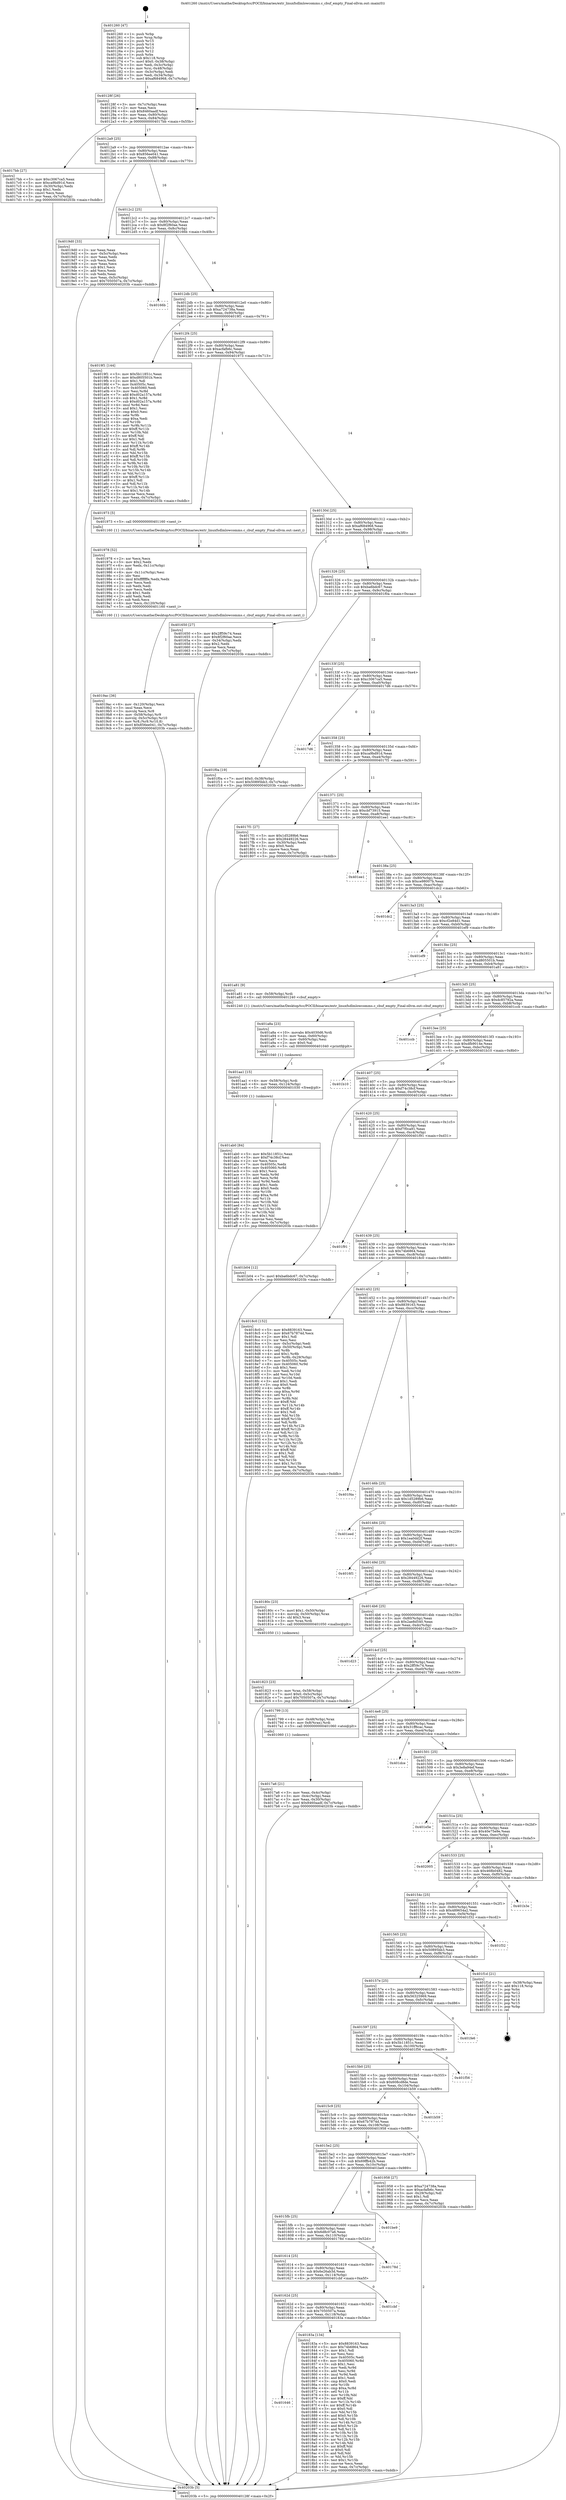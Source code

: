 digraph "0x401260" {
  label = "0x401260 (/mnt/c/Users/mathe/Desktop/tcc/POCII/binaries/extr_linuxfsdlmlowcomms.c_cbuf_empty_Final-ollvm.out::main(0))"
  labelloc = "t"
  node[shape=record]

  Entry [label="",width=0.3,height=0.3,shape=circle,fillcolor=black,style=filled]
  "0x40128f" [label="{
     0x40128f [26]\l
     | [instrs]\l
     &nbsp;&nbsp;0x40128f \<+3\>: mov -0x7c(%rbp),%eax\l
     &nbsp;&nbsp;0x401292 \<+2\>: mov %eax,%ecx\l
     &nbsp;&nbsp;0x401294 \<+6\>: sub $0x8460aadf,%ecx\l
     &nbsp;&nbsp;0x40129a \<+3\>: mov %eax,-0x80(%rbp)\l
     &nbsp;&nbsp;0x40129d \<+6\>: mov %ecx,-0x84(%rbp)\l
     &nbsp;&nbsp;0x4012a3 \<+6\>: je 00000000004017bb \<main+0x55b\>\l
  }"]
  "0x4017bb" [label="{
     0x4017bb [27]\l
     | [instrs]\l
     &nbsp;&nbsp;0x4017bb \<+5\>: mov $0xc3067ca5,%eax\l
     &nbsp;&nbsp;0x4017c0 \<+5\>: mov $0xca9bd91d,%ecx\l
     &nbsp;&nbsp;0x4017c5 \<+3\>: mov -0x30(%rbp),%edx\l
     &nbsp;&nbsp;0x4017c8 \<+3\>: cmp $0x1,%edx\l
     &nbsp;&nbsp;0x4017cb \<+3\>: cmovl %ecx,%eax\l
     &nbsp;&nbsp;0x4017ce \<+3\>: mov %eax,-0x7c(%rbp)\l
     &nbsp;&nbsp;0x4017d1 \<+5\>: jmp 000000000040203b \<main+0xddb\>\l
  }"]
  "0x4012a9" [label="{
     0x4012a9 [25]\l
     | [instrs]\l
     &nbsp;&nbsp;0x4012a9 \<+5\>: jmp 00000000004012ae \<main+0x4e\>\l
     &nbsp;&nbsp;0x4012ae \<+3\>: mov -0x80(%rbp),%eax\l
     &nbsp;&nbsp;0x4012b1 \<+5\>: sub $0x856ee041,%eax\l
     &nbsp;&nbsp;0x4012b6 \<+6\>: mov %eax,-0x88(%rbp)\l
     &nbsp;&nbsp;0x4012bc \<+6\>: je 00000000004019d0 \<main+0x770\>\l
  }"]
  Exit [label="",width=0.3,height=0.3,shape=circle,fillcolor=black,style=filled,peripheries=2]
  "0x4019d0" [label="{
     0x4019d0 [33]\l
     | [instrs]\l
     &nbsp;&nbsp;0x4019d0 \<+2\>: xor %eax,%eax\l
     &nbsp;&nbsp;0x4019d2 \<+3\>: mov -0x5c(%rbp),%ecx\l
     &nbsp;&nbsp;0x4019d5 \<+2\>: mov %eax,%edx\l
     &nbsp;&nbsp;0x4019d7 \<+2\>: sub %ecx,%edx\l
     &nbsp;&nbsp;0x4019d9 \<+2\>: mov %eax,%ecx\l
     &nbsp;&nbsp;0x4019db \<+3\>: sub $0x1,%ecx\l
     &nbsp;&nbsp;0x4019de \<+2\>: add %ecx,%edx\l
     &nbsp;&nbsp;0x4019e0 \<+2\>: sub %edx,%eax\l
     &nbsp;&nbsp;0x4019e2 \<+3\>: mov %eax,-0x5c(%rbp)\l
     &nbsp;&nbsp;0x4019e5 \<+7\>: movl $0x7050507a,-0x7c(%rbp)\l
     &nbsp;&nbsp;0x4019ec \<+5\>: jmp 000000000040203b \<main+0xddb\>\l
  }"]
  "0x4012c2" [label="{
     0x4012c2 [25]\l
     | [instrs]\l
     &nbsp;&nbsp;0x4012c2 \<+5\>: jmp 00000000004012c7 \<main+0x67\>\l
     &nbsp;&nbsp;0x4012c7 \<+3\>: mov -0x80(%rbp),%eax\l
     &nbsp;&nbsp;0x4012ca \<+5\>: sub $0x8f2f60ae,%eax\l
     &nbsp;&nbsp;0x4012cf \<+6\>: mov %eax,-0x8c(%rbp)\l
     &nbsp;&nbsp;0x4012d5 \<+6\>: je 000000000040166b \<main+0x40b\>\l
  }"]
  "0x401ab0" [label="{
     0x401ab0 [84]\l
     | [instrs]\l
     &nbsp;&nbsp;0x401ab0 \<+5\>: mov $0x5b11851c,%eax\l
     &nbsp;&nbsp;0x401ab5 \<+5\>: mov $0xf74c38cf,%esi\l
     &nbsp;&nbsp;0x401aba \<+2\>: xor %ecx,%ecx\l
     &nbsp;&nbsp;0x401abc \<+7\>: mov 0x40505c,%edx\l
     &nbsp;&nbsp;0x401ac3 \<+8\>: mov 0x405060,%r8d\l
     &nbsp;&nbsp;0x401acb \<+3\>: sub $0x1,%ecx\l
     &nbsp;&nbsp;0x401ace \<+3\>: mov %edx,%r9d\l
     &nbsp;&nbsp;0x401ad1 \<+3\>: add %ecx,%r9d\l
     &nbsp;&nbsp;0x401ad4 \<+4\>: imul %r9d,%edx\l
     &nbsp;&nbsp;0x401ad8 \<+3\>: and $0x1,%edx\l
     &nbsp;&nbsp;0x401adb \<+3\>: cmp $0x0,%edx\l
     &nbsp;&nbsp;0x401ade \<+4\>: sete %r10b\l
     &nbsp;&nbsp;0x401ae2 \<+4\>: cmp $0xa,%r8d\l
     &nbsp;&nbsp;0x401ae6 \<+4\>: setl %r11b\l
     &nbsp;&nbsp;0x401aea \<+3\>: mov %r10b,%bl\l
     &nbsp;&nbsp;0x401aed \<+3\>: and %r11b,%bl\l
     &nbsp;&nbsp;0x401af0 \<+3\>: xor %r11b,%r10b\l
     &nbsp;&nbsp;0x401af3 \<+3\>: or %r10b,%bl\l
     &nbsp;&nbsp;0x401af6 \<+3\>: test $0x1,%bl\l
     &nbsp;&nbsp;0x401af9 \<+3\>: cmovne %esi,%eax\l
     &nbsp;&nbsp;0x401afc \<+3\>: mov %eax,-0x7c(%rbp)\l
     &nbsp;&nbsp;0x401aff \<+5\>: jmp 000000000040203b \<main+0xddb\>\l
  }"]
  "0x40166b" [label="{
     0x40166b\l
  }", style=dashed]
  "0x4012db" [label="{
     0x4012db [25]\l
     | [instrs]\l
     &nbsp;&nbsp;0x4012db \<+5\>: jmp 00000000004012e0 \<main+0x80\>\l
     &nbsp;&nbsp;0x4012e0 \<+3\>: mov -0x80(%rbp),%eax\l
     &nbsp;&nbsp;0x4012e3 \<+5\>: sub $0xa724738a,%eax\l
     &nbsp;&nbsp;0x4012e8 \<+6\>: mov %eax,-0x90(%rbp)\l
     &nbsp;&nbsp;0x4012ee \<+6\>: je 00000000004019f1 \<main+0x791\>\l
  }"]
  "0x401aa1" [label="{
     0x401aa1 [15]\l
     | [instrs]\l
     &nbsp;&nbsp;0x401aa1 \<+4\>: mov -0x58(%rbp),%rdi\l
     &nbsp;&nbsp;0x401aa5 \<+6\>: mov %eax,-0x124(%rbp)\l
     &nbsp;&nbsp;0x401aab \<+5\>: call 0000000000401030 \<free@plt\>\l
     | [calls]\l
     &nbsp;&nbsp;0x401030 \{1\} (unknown)\l
  }"]
  "0x4019f1" [label="{
     0x4019f1 [144]\l
     | [instrs]\l
     &nbsp;&nbsp;0x4019f1 \<+5\>: mov $0x5b11851c,%eax\l
     &nbsp;&nbsp;0x4019f6 \<+5\>: mov $0xd805501b,%ecx\l
     &nbsp;&nbsp;0x4019fb \<+2\>: mov $0x1,%dl\l
     &nbsp;&nbsp;0x4019fd \<+7\>: mov 0x40505c,%esi\l
     &nbsp;&nbsp;0x401a04 \<+7\>: mov 0x405060,%edi\l
     &nbsp;&nbsp;0x401a0b \<+3\>: mov %esi,%r8d\l
     &nbsp;&nbsp;0x401a0e \<+7\>: add $0xd02a157a,%r8d\l
     &nbsp;&nbsp;0x401a15 \<+4\>: sub $0x1,%r8d\l
     &nbsp;&nbsp;0x401a19 \<+7\>: sub $0xd02a157a,%r8d\l
     &nbsp;&nbsp;0x401a20 \<+4\>: imul %r8d,%esi\l
     &nbsp;&nbsp;0x401a24 \<+3\>: and $0x1,%esi\l
     &nbsp;&nbsp;0x401a27 \<+3\>: cmp $0x0,%esi\l
     &nbsp;&nbsp;0x401a2a \<+4\>: sete %r9b\l
     &nbsp;&nbsp;0x401a2e \<+3\>: cmp $0xa,%edi\l
     &nbsp;&nbsp;0x401a31 \<+4\>: setl %r10b\l
     &nbsp;&nbsp;0x401a35 \<+3\>: mov %r9b,%r11b\l
     &nbsp;&nbsp;0x401a38 \<+4\>: xor $0xff,%r11b\l
     &nbsp;&nbsp;0x401a3c \<+3\>: mov %r10b,%bl\l
     &nbsp;&nbsp;0x401a3f \<+3\>: xor $0xff,%bl\l
     &nbsp;&nbsp;0x401a42 \<+3\>: xor $0x1,%dl\l
     &nbsp;&nbsp;0x401a45 \<+3\>: mov %r11b,%r14b\l
     &nbsp;&nbsp;0x401a48 \<+4\>: and $0xff,%r14b\l
     &nbsp;&nbsp;0x401a4c \<+3\>: and %dl,%r9b\l
     &nbsp;&nbsp;0x401a4f \<+3\>: mov %bl,%r15b\l
     &nbsp;&nbsp;0x401a52 \<+4\>: and $0xff,%r15b\l
     &nbsp;&nbsp;0x401a56 \<+3\>: and %dl,%r10b\l
     &nbsp;&nbsp;0x401a59 \<+3\>: or %r9b,%r14b\l
     &nbsp;&nbsp;0x401a5c \<+3\>: or %r10b,%r15b\l
     &nbsp;&nbsp;0x401a5f \<+3\>: xor %r15b,%r14b\l
     &nbsp;&nbsp;0x401a62 \<+3\>: or %bl,%r11b\l
     &nbsp;&nbsp;0x401a65 \<+4\>: xor $0xff,%r11b\l
     &nbsp;&nbsp;0x401a69 \<+3\>: or $0x1,%dl\l
     &nbsp;&nbsp;0x401a6c \<+3\>: and %dl,%r11b\l
     &nbsp;&nbsp;0x401a6f \<+3\>: or %r11b,%r14b\l
     &nbsp;&nbsp;0x401a72 \<+4\>: test $0x1,%r14b\l
     &nbsp;&nbsp;0x401a76 \<+3\>: cmovne %ecx,%eax\l
     &nbsp;&nbsp;0x401a79 \<+3\>: mov %eax,-0x7c(%rbp)\l
     &nbsp;&nbsp;0x401a7c \<+5\>: jmp 000000000040203b \<main+0xddb\>\l
  }"]
  "0x4012f4" [label="{
     0x4012f4 [25]\l
     | [instrs]\l
     &nbsp;&nbsp;0x4012f4 \<+5\>: jmp 00000000004012f9 \<main+0x99\>\l
     &nbsp;&nbsp;0x4012f9 \<+3\>: mov -0x80(%rbp),%eax\l
     &nbsp;&nbsp;0x4012fc \<+5\>: sub $0xacfafb6c,%eax\l
     &nbsp;&nbsp;0x401301 \<+6\>: mov %eax,-0x94(%rbp)\l
     &nbsp;&nbsp;0x401307 \<+6\>: je 0000000000401973 \<main+0x713\>\l
  }"]
  "0x401a8a" [label="{
     0x401a8a [23]\l
     | [instrs]\l
     &nbsp;&nbsp;0x401a8a \<+10\>: movabs $0x4030d6,%rdi\l
     &nbsp;&nbsp;0x401a94 \<+3\>: mov %eax,-0x60(%rbp)\l
     &nbsp;&nbsp;0x401a97 \<+3\>: mov -0x60(%rbp),%esi\l
     &nbsp;&nbsp;0x401a9a \<+2\>: mov $0x0,%al\l
     &nbsp;&nbsp;0x401a9c \<+5\>: call 0000000000401040 \<printf@plt\>\l
     | [calls]\l
     &nbsp;&nbsp;0x401040 \{1\} (unknown)\l
  }"]
  "0x401973" [label="{
     0x401973 [5]\l
     | [instrs]\l
     &nbsp;&nbsp;0x401973 \<+5\>: call 0000000000401160 \<next_i\>\l
     | [calls]\l
     &nbsp;&nbsp;0x401160 \{1\} (/mnt/c/Users/mathe/Desktop/tcc/POCII/binaries/extr_linuxfsdlmlowcomms.c_cbuf_empty_Final-ollvm.out::next_i)\l
  }"]
  "0x40130d" [label="{
     0x40130d [25]\l
     | [instrs]\l
     &nbsp;&nbsp;0x40130d \<+5\>: jmp 0000000000401312 \<main+0xb2\>\l
     &nbsp;&nbsp;0x401312 \<+3\>: mov -0x80(%rbp),%eax\l
     &nbsp;&nbsp;0x401315 \<+5\>: sub $0xaf684968,%eax\l
     &nbsp;&nbsp;0x40131a \<+6\>: mov %eax,-0x98(%rbp)\l
     &nbsp;&nbsp;0x401320 \<+6\>: je 0000000000401650 \<main+0x3f0\>\l
  }"]
  "0x4019ac" [label="{
     0x4019ac [36]\l
     | [instrs]\l
     &nbsp;&nbsp;0x4019ac \<+6\>: mov -0x120(%rbp),%ecx\l
     &nbsp;&nbsp;0x4019b2 \<+3\>: imul %eax,%ecx\l
     &nbsp;&nbsp;0x4019b5 \<+3\>: movslq %ecx,%r8\l
     &nbsp;&nbsp;0x4019b8 \<+4\>: mov -0x58(%rbp),%r9\l
     &nbsp;&nbsp;0x4019bc \<+4\>: movslq -0x5c(%rbp),%r10\l
     &nbsp;&nbsp;0x4019c0 \<+4\>: mov %r8,(%r9,%r10,8)\l
     &nbsp;&nbsp;0x4019c4 \<+7\>: movl $0x856ee041,-0x7c(%rbp)\l
     &nbsp;&nbsp;0x4019cb \<+5\>: jmp 000000000040203b \<main+0xddb\>\l
  }"]
  "0x401650" [label="{
     0x401650 [27]\l
     | [instrs]\l
     &nbsp;&nbsp;0x401650 \<+5\>: mov $0x2ff59c74,%eax\l
     &nbsp;&nbsp;0x401655 \<+5\>: mov $0x8f2f60ae,%ecx\l
     &nbsp;&nbsp;0x40165a \<+3\>: mov -0x34(%rbp),%edx\l
     &nbsp;&nbsp;0x40165d \<+3\>: cmp $0x2,%edx\l
     &nbsp;&nbsp;0x401660 \<+3\>: cmovne %ecx,%eax\l
     &nbsp;&nbsp;0x401663 \<+3\>: mov %eax,-0x7c(%rbp)\l
     &nbsp;&nbsp;0x401666 \<+5\>: jmp 000000000040203b \<main+0xddb\>\l
  }"]
  "0x401326" [label="{
     0x401326 [25]\l
     | [instrs]\l
     &nbsp;&nbsp;0x401326 \<+5\>: jmp 000000000040132b \<main+0xcb\>\l
     &nbsp;&nbsp;0x40132b \<+3\>: mov -0x80(%rbp),%eax\l
     &nbsp;&nbsp;0x40132e \<+5\>: sub $0xba6bdc67,%eax\l
     &nbsp;&nbsp;0x401333 \<+6\>: mov %eax,-0x9c(%rbp)\l
     &nbsp;&nbsp;0x401339 \<+6\>: je 0000000000401f0a \<main+0xcaa\>\l
  }"]
  "0x40203b" [label="{
     0x40203b [5]\l
     | [instrs]\l
     &nbsp;&nbsp;0x40203b \<+5\>: jmp 000000000040128f \<main+0x2f\>\l
  }"]
  "0x401260" [label="{
     0x401260 [47]\l
     | [instrs]\l
     &nbsp;&nbsp;0x401260 \<+1\>: push %rbp\l
     &nbsp;&nbsp;0x401261 \<+3\>: mov %rsp,%rbp\l
     &nbsp;&nbsp;0x401264 \<+2\>: push %r15\l
     &nbsp;&nbsp;0x401266 \<+2\>: push %r14\l
     &nbsp;&nbsp;0x401268 \<+2\>: push %r13\l
     &nbsp;&nbsp;0x40126a \<+2\>: push %r12\l
     &nbsp;&nbsp;0x40126c \<+1\>: push %rbx\l
     &nbsp;&nbsp;0x40126d \<+7\>: sub $0x118,%rsp\l
     &nbsp;&nbsp;0x401274 \<+7\>: movl $0x0,-0x38(%rbp)\l
     &nbsp;&nbsp;0x40127b \<+3\>: mov %edi,-0x3c(%rbp)\l
     &nbsp;&nbsp;0x40127e \<+4\>: mov %rsi,-0x48(%rbp)\l
     &nbsp;&nbsp;0x401282 \<+3\>: mov -0x3c(%rbp),%edi\l
     &nbsp;&nbsp;0x401285 \<+3\>: mov %edi,-0x34(%rbp)\l
     &nbsp;&nbsp;0x401288 \<+7\>: movl $0xaf684968,-0x7c(%rbp)\l
  }"]
  "0x401978" [label="{
     0x401978 [52]\l
     | [instrs]\l
     &nbsp;&nbsp;0x401978 \<+2\>: xor %ecx,%ecx\l
     &nbsp;&nbsp;0x40197a \<+5\>: mov $0x2,%edx\l
     &nbsp;&nbsp;0x40197f \<+6\>: mov %edx,-0x11c(%rbp)\l
     &nbsp;&nbsp;0x401985 \<+1\>: cltd\l
     &nbsp;&nbsp;0x401986 \<+6\>: mov -0x11c(%rbp),%esi\l
     &nbsp;&nbsp;0x40198c \<+2\>: idiv %esi\l
     &nbsp;&nbsp;0x40198e \<+6\>: imul $0xfffffffe,%edx,%edx\l
     &nbsp;&nbsp;0x401994 \<+2\>: mov %ecx,%edi\l
     &nbsp;&nbsp;0x401996 \<+2\>: sub %edx,%edi\l
     &nbsp;&nbsp;0x401998 \<+2\>: mov %ecx,%edx\l
     &nbsp;&nbsp;0x40199a \<+3\>: sub $0x1,%edx\l
     &nbsp;&nbsp;0x40199d \<+2\>: add %edx,%edi\l
     &nbsp;&nbsp;0x40199f \<+2\>: sub %edi,%ecx\l
     &nbsp;&nbsp;0x4019a1 \<+6\>: mov %ecx,-0x120(%rbp)\l
     &nbsp;&nbsp;0x4019a7 \<+5\>: call 0000000000401160 \<next_i\>\l
     | [calls]\l
     &nbsp;&nbsp;0x401160 \{1\} (/mnt/c/Users/mathe/Desktop/tcc/POCII/binaries/extr_linuxfsdlmlowcomms.c_cbuf_empty_Final-ollvm.out::next_i)\l
  }"]
  "0x401f0a" [label="{
     0x401f0a [19]\l
     | [instrs]\l
     &nbsp;&nbsp;0x401f0a \<+7\>: movl $0x0,-0x38(%rbp)\l
     &nbsp;&nbsp;0x401f11 \<+7\>: movl $0x50895bb3,-0x7c(%rbp)\l
     &nbsp;&nbsp;0x401f18 \<+5\>: jmp 000000000040203b \<main+0xddb\>\l
  }"]
  "0x40133f" [label="{
     0x40133f [25]\l
     | [instrs]\l
     &nbsp;&nbsp;0x40133f \<+5\>: jmp 0000000000401344 \<main+0xe4\>\l
     &nbsp;&nbsp;0x401344 \<+3\>: mov -0x80(%rbp),%eax\l
     &nbsp;&nbsp;0x401347 \<+5\>: sub $0xc3067ca5,%eax\l
     &nbsp;&nbsp;0x40134c \<+6\>: mov %eax,-0xa0(%rbp)\l
     &nbsp;&nbsp;0x401352 \<+6\>: je 00000000004017d6 \<main+0x576\>\l
  }"]
  "0x401646" [label="{
     0x401646\l
  }", style=dashed]
  "0x4017d6" [label="{
     0x4017d6\l
  }", style=dashed]
  "0x401358" [label="{
     0x401358 [25]\l
     | [instrs]\l
     &nbsp;&nbsp;0x401358 \<+5\>: jmp 000000000040135d \<main+0xfd\>\l
     &nbsp;&nbsp;0x40135d \<+3\>: mov -0x80(%rbp),%eax\l
     &nbsp;&nbsp;0x401360 \<+5\>: sub $0xca9bd91d,%eax\l
     &nbsp;&nbsp;0x401365 \<+6\>: mov %eax,-0xa4(%rbp)\l
     &nbsp;&nbsp;0x40136b \<+6\>: je 00000000004017f1 \<main+0x591\>\l
  }"]
  "0x40183a" [label="{
     0x40183a [134]\l
     | [instrs]\l
     &nbsp;&nbsp;0x40183a \<+5\>: mov $0x8839163,%eax\l
     &nbsp;&nbsp;0x40183f \<+5\>: mov $0x74b6864,%ecx\l
     &nbsp;&nbsp;0x401844 \<+2\>: mov $0x1,%dl\l
     &nbsp;&nbsp;0x401846 \<+2\>: xor %esi,%esi\l
     &nbsp;&nbsp;0x401848 \<+7\>: mov 0x40505c,%edi\l
     &nbsp;&nbsp;0x40184f \<+8\>: mov 0x405060,%r8d\l
     &nbsp;&nbsp;0x401857 \<+3\>: sub $0x1,%esi\l
     &nbsp;&nbsp;0x40185a \<+3\>: mov %edi,%r9d\l
     &nbsp;&nbsp;0x40185d \<+3\>: add %esi,%r9d\l
     &nbsp;&nbsp;0x401860 \<+4\>: imul %r9d,%edi\l
     &nbsp;&nbsp;0x401864 \<+3\>: and $0x1,%edi\l
     &nbsp;&nbsp;0x401867 \<+3\>: cmp $0x0,%edi\l
     &nbsp;&nbsp;0x40186a \<+4\>: sete %r10b\l
     &nbsp;&nbsp;0x40186e \<+4\>: cmp $0xa,%r8d\l
     &nbsp;&nbsp;0x401872 \<+4\>: setl %r11b\l
     &nbsp;&nbsp;0x401876 \<+3\>: mov %r10b,%bl\l
     &nbsp;&nbsp;0x401879 \<+3\>: xor $0xff,%bl\l
     &nbsp;&nbsp;0x40187c \<+3\>: mov %r11b,%r14b\l
     &nbsp;&nbsp;0x40187f \<+4\>: xor $0xff,%r14b\l
     &nbsp;&nbsp;0x401883 \<+3\>: xor $0x0,%dl\l
     &nbsp;&nbsp;0x401886 \<+3\>: mov %bl,%r15b\l
     &nbsp;&nbsp;0x401889 \<+4\>: and $0x0,%r15b\l
     &nbsp;&nbsp;0x40188d \<+3\>: and %dl,%r10b\l
     &nbsp;&nbsp;0x401890 \<+3\>: mov %r14b,%r12b\l
     &nbsp;&nbsp;0x401893 \<+4\>: and $0x0,%r12b\l
     &nbsp;&nbsp;0x401897 \<+3\>: and %dl,%r11b\l
     &nbsp;&nbsp;0x40189a \<+3\>: or %r10b,%r15b\l
     &nbsp;&nbsp;0x40189d \<+3\>: or %r11b,%r12b\l
     &nbsp;&nbsp;0x4018a0 \<+3\>: xor %r12b,%r15b\l
     &nbsp;&nbsp;0x4018a3 \<+3\>: or %r14b,%bl\l
     &nbsp;&nbsp;0x4018a6 \<+3\>: xor $0xff,%bl\l
     &nbsp;&nbsp;0x4018a9 \<+3\>: or $0x0,%dl\l
     &nbsp;&nbsp;0x4018ac \<+2\>: and %dl,%bl\l
     &nbsp;&nbsp;0x4018ae \<+3\>: or %bl,%r15b\l
     &nbsp;&nbsp;0x4018b1 \<+4\>: test $0x1,%r15b\l
     &nbsp;&nbsp;0x4018b5 \<+3\>: cmovne %ecx,%eax\l
     &nbsp;&nbsp;0x4018b8 \<+3\>: mov %eax,-0x7c(%rbp)\l
     &nbsp;&nbsp;0x4018bb \<+5\>: jmp 000000000040203b \<main+0xddb\>\l
  }"]
  "0x4017f1" [label="{
     0x4017f1 [27]\l
     | [instrs]\l
     &nbsp;&nbsp;0x4017f1 \<+5\>: mov $0x1d5289b6,%eax\l
     &nbsp;&nbsp;0x4017f6 \<+5\>: mov $0x28449226,%ecx\l
     &nbsp;&nbsp;0x4017fb \<+3\>: mov -0x30(%rbp),%edx\l
     &nbsp;&nbsp;0x4017fe \<+3\>: cmp $0x0,%edx\l
     &nbsp;&nbsp;0x401801 \<+3\>: cmove %ecx,%eax\l
     &nbsp;&nbsp;0x401804 \<+3\>: mov %eax,-0x7c(%rbp)\l
     &nbsp;&nbsp;0x401807 \<+5\>: jmp 000000000040203b \<main+0xddb\>\l
  }"]
  "0x401371" [label="{
     0x401371 [25]\l
     | [instrs]\l
     &nbsp;&nbsp;0x401371 \<+5\>: jmp 0000000000401376 \<main+0x116\>\l
     &nbsp;&nbsp;0x401376 \<+3\>: mov -0x80(%rbp),%eax\l
     &nbsp;&nbsp;0x401379 \<+5\>: sub $0xcbf73915,%eax\l
     &nbsp;&nbsp;0x40137e \<+6\>: mov %eax,-0xa8(%rbp)\l
     &nbsp;&nbsp;0x401384 \<+6\>: je 0000000000401ee1 \<main+0xc81\>\l
  }"]
  "0x40162d" [label="{
     0x40162d [25]\l
     | [instrs]\l
     &nbsp;&nbsp;0x40162d \<+5\>: jmp 0000000000401632 \<main+0x3d2\>\l
     &nbsp;&nbsp;0x401632 \<+3\>: mov -0x80(%rbp),%eax\l
     &nbsp;&nbsp;0x401635 \<+5\>: sub $0x7050507a,%eax\l
     &nbsp;&nbsp;0x40163a \<+6\>: mov %eax,-0x118(%rbp)\l
     &nbsp;&nbsp;0x401640 \<+6\>: je 000000000040183a \<main+0x5da\>\l
  }"]
  "0x401ee1" [label="{
     0x401ee1\l
  }", style=dashed]
  "0x40138a" [label="{
     0x40138a [25]\l
     | [instrs]\l
     &nbsp;&nbsp;0x40138a \<+5\>: jmp 000000000040138f \<main+0x12f\>\l
     &nbsp;&nbsp;0x40138f \<+3\>: mov -0x80(%rbp),%eax\l
     &nbsp;&nbsp;0x401392 \<+5\>: sub $0xce98007b,%eax\l
     &nbsp;&nbsp;0x401397 \<+6\>: mov %eax,-0xac(%rbp)\l
     &nbsp;&nbsp;0x40139d \<+6\>: je 0000000000401dc2 \<main+0xb62\>\l
  }"]
  "0x401cbf" [label="{
     0x401cbf\l
  }", style=dashed]
  "0x401dc2" [label="{
     0x401dc2\l
  }", style=dashed]
  "0x4013a3" [label="{
     0x4013a3 [25]\l
     | [instrs]\l
     &nbsp;&nbsp;0x4013a3 \<+5\>: jmp 00000000004013a8 \<main+0x148\>\l
     &nbsp;&nbsp;0x4013a8 \<+3\>: mov -0x80(%rbp),%eax\l
     &nbsp;&nbsp;0x4013ab \<+5\>: sub $0xcf2e84d1,%eax\l
     &nbsp;&nbsp;0x4013b0 \<+6\>: mov %eax,-0xb0(%rbp)\l
     &nbsp;&nbsp;0x4013b6 \<+6\>: je 0000000000401ef9 \<main+0xc99\>\l
  }"]
  "0x401614" [label="{
     0x401614 [25]\l
     | [instrs]\l
     &nbsp;&nbsp;0x401614 \<+5\>: jmp 0000000000401619 \<main+0x3b9\>\l
     &nbsp;&nbsp;0x401619 \<+3\>: mov -0x80(%rbp),%eax\l
     &nbsp;&nbsp;0x40161c \<+5\>: sub $0x6e26ab3d,%eax\l
     &nbsp;&nbsp;0x401621 \<+6\>: mov %eax,-0x114(%rbp)\l
     &nbsp;&nbsp;0x401627 \<+6\>: je 0000000000401cbf \<main+0xa5f\>\l
  }"]
  "0x401ef9" [label="{
     0x401ef9\l
  }", style=dashed]
  "0x4013bc" [label="{
     0x4013bc [25]\l
     | [instrs]\l
     &nbsp;&nbsp;0x4013bc \<+5\>: jmp 00000000004013c1 \<main+0x161\>\l
     &nbsp;&nbsp;0x4013c1 \<+3\>: mov -0x80(%rbp),%eax\l
     &nbsp;&nbsp;0x4013c4 \<+5\>: sub $0xd805501b,%eax\l
     &nbsp;&nbsp;0x4013c9 \<+6\>: mov %eax,-0xb4(%rbp)\l
     &nbsp;&nbsp;0x4013cf \<+6\>: je 0000000000401a81 \<main+0x821\>\l
  }"]
  "0x40178d" [label="{
     0x40178d\l
  }", style=dashed]
  "0x401a81" [label="{
     0x401a81 [9]\l
     | [instrs]\l
     &nbsp;&nbsp;0x401a81 \<+4\>: mov -0x58(%rbp),%rdi\l
     &nbsp;&nbsp;0x401a85 \<+5\>: call 0000000000401240 \<cbuf_empty\>\l
     | [calls]\l
     &nbsp;&nbsp;0x401240 \{1\} (/mnt/c/Users/mathe/Desktop/tcc/POCII/binaries/extr_linuxfsdlmlowcomms.c_cbuf_empty_Final-ollvm.out::cbuf_empty)\l
  }"]
  "0x4013d5" [label="{
     0x4013d5 [25]\l
     | [instrs]\l
     &nbsp;&nbsp;0x4013d5 \<+5\>: jmp 00000000004013da \<main+0x17a\>\l
     &nbsp;&nbsp;0x4013da \<+3\>: mov -0x80(%rbp),%eax\l
     &nbsp;&nbsp;0x4013dd \<+5\>: sub $0xdc85792a,%eax\l
     &nbsp;&nbsp;0x4013e2 \<+6\>: mov %eax,-0xb8(%rbp)\l
     &nbsp;&nbsp;0x4013e8 \<+6\>: je 0000000000401ccb \<main+0xa6b\>\l
  }"]
  "0x4015fb" [label="{
     0x4015fb [25]\l
     | [instrs]\l
     &nbsp;&nbsp;0x4015fb \<+5\>: jmp 0000000000401600 \<main+0x3a0\>\l
     &nbsp;&nbsp;0x401600 \<+3\>: mov -0x80(%rbp),%eax\l
     &nbsp;&nbsp;0x401603 \<+5\>: sub $0x6d8c07a6,%eax\l
     &nbsp;&nbsp;0x401608 \<+6\>: mov %eax,-0x110(%rbp)\l
     &nbsp;&nbsp;0x40160e \<+6\>: je 000000000040178d \<main+0x52d\>\l
  }"]
  "0x401ccb" [label="{
     0x401ccb\l
  }", style=dashed]
  "0x4013ee" [label="{
     0x4013ee [25]\l
     | [instrs]\l
     &nbsp;&nbsp;0x4013ee \<+5\>: jmp 00000000004013f3 \<main+0x193\>\l
     &nbsp;&nbsp;0x4013f3 \<+3\>: mov -0x80(%rbp),%eax\l
     &nbsp;&nbsp;0x4013f6 \<+5\>: sub $0xdfb9014e,%eax\l
     &nbsp;&nbsp;0x4013fb \<+6\>: mov %eax,-0xbc(%rbp)\l
     &nbsp;&nbsp;0x401401 \<+6\>: je 0000000000401b10 \<main+0x8b0\>\l
  }"]
  "0x401be9" [label="{
     0x401be9\l
  }", style=dashed]
  "0x401b10" [label="{
     0x401b10\l
  }", style=dashed]
  "0x401407" [label="{
     0x401407 [25]\l
     | [instrs]\l
     &nbsp;&nbsp;0x401407 \<+5\>: jmp 000000000040140c \<main+0x1ac\>\l
     &nbsp;&nbsp;0x40140c \<+3\>: mov -0x80(%rbp),%eax\l
     &nbsp;&nbsp;0x40140f \<+5\>: sub $0xf74c38cf,%eax\l
     &nbsp;&nbsp;0x401414 \<+6\>: mov %eax,-0xc0(%rbp)\l
     &nbsp;&nbsp;0x40141a \<+6\>: je 0000000000401b04 \<main+0x8a4\>\l
  }"]
  "0x4015e2" [label="{
     0x4015e2 [25]\l
     | [instrs]\l
     &nbsp;&nbsp;0x4015e2 \<+5\>: jmp 00000000004015e7 \<main+0x387\>\l
     &nbsp;&nbsp;0x4015e7 \<+3\>: mov -0x80(%rbp),%eax\l
     &nbsp;&nbsp;0x4015ea \<+5\>: sub $0x69ffb42b,%eax\l
     &nbsp;&nbsp;0x4015ef \<+6\>: mov %eax,-0x10c(%rbp)\l
     &nbsp;&nbsp;0x4015f5 \<+6\>: je 0000000000401be9 \<main+0x989\>\l
  }"]
  "0x401b04" [label="{
     0x401b04 [12]\l
     | [instrs]\l
     &nbsp;&nbsp;0x401b04 \<+7\>: movl $0xba6bdc67,-0x7c(%rbp)\l
     &nbsp;&nbsp;0x401b0b \<+5\>: jmp 000000000040203b \<main+0xddb\>\l
  }"]
  "0x401420" [label="{
     0x401420 [25]\l
     | [instrs]\l
     &nbsp;&nbsp;0x401420 \<+5\>: jmp 0000000000401425 \<main+0x1c5\>\l
     &nbsp;&nbsp;0x401425 \<+3\>: mov -0x80(%rbp),%eax\l
     &nbsp;&nbsp;0x401428 \<+5\>: sub $0xf7f0ca91,%eax\l
     &nbsp;&nbsp;0x40142d \<+6\>: mov %eax,-0xc4(%rbp)\l
     &nbsp;&nbsp;0x401433 \<+6\>: je 0000000000401f91 \<main+0xd31\>\l
  }"]
  "0x401958" [label="{
     0x401958 [27]\l
     | [instrs]\l
     &nbsp;&nbsp;0x401958 \<+5\>: mov $0xa724738a,%eax\l
     &nbsp;&nbsp;0x40195d \<+5\>: mov $0xacfafb6c,%ecx\l
     &nbsp;&nbsp;0x401962 \<+3\>: mov -0x29(%rbp),%dl\l
     &nbsp;&nbsp;0x401965 \<+3\>: test $0x1,%dl\l
     &nbsp;&nbsp;0x401968 \<+3\>: cmovne %ecx,%eax\l
     &nbsp;&nbsp;0x40196b \<+3\>: mov %eax,-0x7c(%rbp)\l
     &nbsp;&nbsp;0x40196e \<+5\>: jmp 000000000040203b \<main+0xddb\>\l
  }"]
  "0x401f91" [label="{
     0x401f91\l
  }", style=dashed]
  "0x401439" [label="{
     0x401439 [25]\l
     | [instrs]\l
     &nbsp;&nbsp;0x401439 \<+5\>: jmp 000000000040143e \<main+0x1de\>\l
     &nbsp;&nbsp;0x40143e \<+3\>: mov -0x80(%rbp),%eax\l
     &nbsp;&nbsp;0x401441 \<+5\>: sub $0x74b6864,%eax\l
     &nbsp;&nbsp;0x401446 \<+6\>: mov %eax,-0xc8(%rbp)\l
     &nbsp;&nbsp;0x40144c \<+6\>: je 00000000004018c0 \<main+0x660\>\l
  }"]
  "0x4015c9" [label="{
     0x4015c9 [25]\l
     | [instrs]\l
     &nbsp;&nbsp;0x4015c9 \<+5\>: jmp 00000000004015ce \<main+0x36e\>\l
     &nbsp;&nbsp;0x4015ce \<+3\>: mov -0x80(%rbp),%eax\l
     &nbsp;&nbsp;0x4015d1 \<+5\>: sub $0x67b7874d,%eax\l
     &nbsp;&nbsp;0x4015d6 \<+6\>: mov %eax,-0x108(%rbp)\l
     &nbsp;&nbsp;0x4015dc \<+6\>: je 0000000000401958 \<main+0x6f8\>\l
  }"]
  "0x4018c0" [label="{
     0x4018c0 [152]\l
     | [instrs]\l
     &nbsp;&nbsp;0x4018c0 \<+5\>: mov $0x8839163,%eax\l
     &nbsp;&nbsp;0x4018c5 \<+5\>: mov $0x67b7874d,%ecx\l
     &nbsp;&nbsp;0x4018ca \<+2\>: mov $0x1,%dl\l
     &nbsp;&nbsp;0x4018cc \<+2\>: xor %esi,%esi\l
     &nbsp;&nbsp;0x4018ce \<+3\>: mov -0x5c(%rbp),%edi\l
     &nbsp;&nbsp;0x4018d1 \<+3\>: cmp -0x50(%rbp),%edi\l
     &nbsp;&nbsp;0x4018d4 \<+4\>: setl %r8b\l
     &nbsp;&nbsp;0x4018d8 \<+4\>: and $0x1,%r8b\l
     &nbsp;&nbsp;0x4018dc \<+4\>: mov %r8b,-0x29(%rbp)\l
     &nbsp;&nbsp;0x4018e0 \<+7\>: mov 0x40505c,%edi\l
     &nbsp;&nbsp;0x4018e7 \<+8\>: mov 0x405060,%r9d\l
     &nbsp;&nbsp;0x4018ef \<+3\>: sub $0x1,%esi\l
     &nbsp;&nbsp;0x4018f2 \<+3\>: mov %edi,%r10d\l
     &nbsp;&nbsp;0x4018f5 \<+3\>: add %esi,%r10d\l
     &nbsp;&nbsp;0x4018f8 \<+4\>: imul %r10d,%edi\l
     &nbsp;&nbsp;0x4018fc \<+3\>: and $0x1,%edi\l
     &nbsp;&nbsp;0x4018ff \<+3\>: cmp $0x0,%edi\l
     &nbsp;&nbsp;0x401902 \<+4\>: sete %r8b\l
     &nbsp;&nbsp;0x401906 \<+4\>: cmp $0xa,%r9d\l
     &nbsp;&nbsp;0x40190a \<+4\>: setl %r11b\l
     &nbsp;&nbsp;0x40190e \<+3\>: mov %r8b,%bl\l
     &nbsp;&nbsp;0x401911 \<+3\>: xor $0xff,%bl\l
     &nbsp;&nbsp;0x401914 \<+3\>: mov %r11b,%r14b\l
     &nbsp;&nbsp;0x401917 \<+4\>: xor $0xff,%r14b\l
     &nbsp;&nbsp;0x40191b \<+3\>: xor $0x1,%dl\l
     &nbsp;&nbsp;0x40191e \<+3\>: mov %bl,%r15b\l
     &nbsp;&nbsp;0x401921 \<+4\>: and $0xff,%r15b\l
     &nbsp;&nbsp;0x401925 \<+3\>: and %dl,%r8b\l
     &nbsp;&nbsp;0x401928 \<+3\>: mov %r14b,%r12b\l
     &nbsp;&nbsp;0x40192b \<+4\>: and $0xff,%r12b\l
     &nbsp;&nbsp;0x40192f \<+3\>: and %dl,%r11b\l
     &nbsp;&nbsp;0x401932 \<+3\>: or %r8b,%r15b\l
     &nbsp;&nbsp;0x401935 \<+3\>: or %r11b,%r12b\l
     &nbsp;&nbsp;0x401938 \<+3\>: xor %r12b,%r15b\l
     &nbsp;&nbsp;0x40193b \<+3\>: or %r14b,%bl\l
     &nbsp;&nbsp;0x40193e \<+3\>: xor $0xff,%bl\l
     &nbsp;&nbsp;0x401941 \<+3\>: or $0x1,%dl\l
     &nbsp;&nbsp;0x401944 \<+2\>: and %dl,%bl\l
     &nbsp;&nbsp;0x401946 \<+3\>: or %bl,%r15b\l
     &nbsp;&nbsp;0x401949 \<+4\>: test $0x1,%r15b\l
     &nbsp;&nbsp;0x40194d \<+3\>: cmovne %ecx,%eax\l
     &nbsp;&nbsp;0x401950 \<+3\>: mov %eax,-0x7c(%rbp)\l
     &nbsp;&nbsp;0x401953 \<+5\>: jmp 000000000040203b \<main+0xddb\>\l
  }"]
  "0x401452" [label="{
     0x401452 [25]\l
     | [instrs]\l
     &nbsp;&nbsp;0x401452 \<+5\>: jmp 0000000000401457 \<main+0x1f7\>\l
     &nbsp;&nbsp;0x401457 \<+3\>: mov -0x80(%rbp),%eax\l
     &nbsp;&nbsp;0x40145a \<+5\>: sub $0x8839163,%eax\l
     &nbsp;&nbsp;0x40145f \<+6\>: mov %eax,-0xcc(%rbp)\l
     &nbsp;&nbsp;0x401465 \<+6\>: je 0000000000401f4a \<main+0xcea\>\l
  }"]
  "0x401b59" [label="{
     0x401b59\l
  }", style=dashed]
  "0x401f4a" [label="{
     0x401f4a\l
  }", style=dashed]
  "0x40146b" [label="{
     0x40146b [25]\l
     | [instrs]\l
     &nbsp;&nbsp;0x40146b \<+5\>: jmp 0000000000401470 \<main+0x210\>\l
     &nbsp;&nbsp;0x401470 \<+3\>: mov -0x80(%rbp),%eax\l
     &nbsp;&nbsp;0x401473 \<+5\>: sub $0x1d5289b6,%eax\l
     &nbsp;&nbsp;0x401478 \<+6\>: mov %eax,-0xd0(%rbp)\l
     &nbsp;&nbsp;0x40147e \<+6\>: je 0000000000401eed \<main+0xc8d\>\l
  }"]
  "0x4015b0" [label="{
     0x4015b0 [25]\l
     | [instrs]\l
     &nbsp;&nbsp;0x4015b0 \<+5\>: jmp 00000000004015b5 \<main+0x355\>\l
     &nbsp;&nbsp;0x4015b5 \<+3\>: mov -0x80(%rbp),%eax\l
     &nbsp;&nbsp;0x4015b8 \<+5\>: sub $0x608cd8de,%eax\l
     &nbsp;&nbsp;0x4015bd \<+6\>: mov %eax,-0x104(%rbp)\l
     &nbsp;&nbsp;0x4015c3 \<+6\>: je 0000000000401b59 \<main+0x8f9\>\l
  }"]
  "0x401eed" [label="{
     0x401eed\l
  }", style=dashed]
  "0x401484" [label="{
     0x401484 [25]\l
     | [instrs]\l
     &nbsp;&nbsp;0x401484 \<+5\>: jmp 0000000000401489 \<main+0x229\>\l
     &nbsp;&nbsp;0x401489 \<+3\>: mov -0x80(%rbp),%eax\l
     &nbsp;&nbsp;0x40148c \<+5\>: sub $0x1ea0dd2f,%eax\l
     &nbsp;&nbsp;0x401491 \<+6\>: mov %eax,-0xd4(%rbp)\l
     &nbsp;&nbsp;0x401497 \<+6\>: je 00000000004016f1 \<main+0x491\>\l
  }"]
  "0x401f56" [label="{
     0x401f56\l
  }", style=dashed]
  "0x4016f1" [label="{
     0x4016f1\l
  }", style=dashed]
  "0x40149d" [label="{
     0x40149d [25]\l
     | [instrs]\l
     &nbsp;&nbsp;0x40149d \<+5\>: jmp 00000000004014a2 \<main+0x242\>\l
     &nbsp;&nbsp;0x4014a2 \<+3\>: mov -0x80(%rbp),%eax\l
     &nbsp;&nbsp;0x4014a5 \<+5\>: sub $0x28449226,%eax\l
     &nbsp;&nbsp;0x4014aa \<+6\>: mov %eax,-0xd8(%rbp)\l
     &nbsp;&nbsp;0x4014b0 \<+6\>: je 000000000040180c \<main+0x5ac\>\l
  }"]
  "0x401597" [label="{
     0x401597 [25]\l
     | [instrs]\l
     &nbsp;&nbsp;0x401597 \<+5\>: jmp 000000000040159c \<main+0x33c\>\l
     &nbsp;&nbsp;0x40159c \<+3\>: mov -0x80(%rbp),%eax\l
     &nbsp;&nbsp;0x40159f \<+5\>: sub $0x5b11851c,%eax\l
     &nbsp;&nbsp;0x4015a4 \<+6\>: mov %eax,-0x100(%rbp)\l
     &nbsp;&nbsp;0x4015aa \<+6\>: je 0000000000401f56 \<main+0xcf6\>\l
  }"]
  "0x40180c" [label="{
     0x40180c [23]\l
     | [instrs]\l
     &nbsp;&nbsp;0x40180c \<+7\>: movl $0x1,-0x50(%rbp)\l
     &nbsp;&nbsp;0x401813 \<+4\>: movslq -0x50(%rbp),%rax\l
     &nbsp;&nbsp;0x401817 \<+4\>: shl $0x3,%rax\l
     &nbsp;&nbsp;0x40181b \<+3\>: mov %rax,%rdi\l
     &nbsp;&nbsp;0x40181e \<+5\>: call 0000000000401050 \<malloc@plt\>\l
     | [calls]\l
     &nbsp;&nbsp;0x401050 \{1\} (unknown)\l
  }"]
  "0x4014b6" [label="{
     0x4014b6 [25]\l
     | [instrs]\l
     &nbsp;&nbsp;0x4014b6 \<+5\>: jmp 00000000004014bb \<main+0x25b\>\l
     &nbsp;&nbsp;0x4014bb \<+3\>: mov -0x80(%rbp),%eax\l
     &nbsp;&nbsp;0x4014be \<+5\>: sub $0x2ae8d540,%eax\l
     &nbsp;&nbsp;0x4014c3 \<+6\>: mov %eax,-0xdc(%rbp)\l
     &nbsp;&nbsp;0x4014c9 \<+6\>: je 0000000000401d23 \<main+0xac3\>\l
  }"]
  "0x401fe6" [label="{
     0x401fe6\l
  }", style=dashed]
  "0x401d23" [label="{
     0x401d23\l
  }", style=dashed]
  "0x4014cf" [label="{
     0x4014cf [25]\l
     | [instrs]\l
     &nbsp;&nbsp;0x4014cf \<+5\>: jmp 00000000004014d4 \<main+0x274\>\l
     &nbsp;&nbsp;0x4014d4 \<+3\>: mov -0x80(%rbp),%eax\l
     &nbsp;&nbsp;0x4014d7 \<+5\>: sub $0x2ff59c74,%eax\l
     &nbsp;&nbsp;0x4014dc \<+6\>: mov %eax,-0xe0(%rbp)\l
     &nbsp;&nbsp;0x4014e2 \<+6\>: je 0000000000401799 \<main+0x539\>\l
  }"]
  "0x40157e" [label="{
     0x40157e [25]\l
     | [instrs]\l
     &nbsp;&nbsp;0x40157e \<+5\>: jmp 0000000000401583 \<main+0x323\>\l
     &nbsp;&nbsp;0x401583 \<+3\>: mov -0x80(%rbp),%eax\l
     &nbsp;&nbsp;0x401586 \<+5\>: sub $0x56325969,%eax\l
     &nbsp;&nbsp;0x40158b \<+6\>: mov %eax,-0xfc(%rbp)\l
     &nbsp;&nbsp;0x401591 \<+6\>: je 0000000000401fe6 \<main+0xd86\>\l
  }"]
  "0x401799" [label="{
     0x401799 [13]\l
     | [instrs]\l
     &nbsp;&nbsp;0x401799 \<+4\>: mov -0x48(%rbp),%rax\l
     &nbsp;&nbsp;0x40179d \<+4\>: mov 0x8(%rax),%rdi\l
     &nbsp;&nbsp;0x4017a1 \<+5\>: call 0000000000401060 \<atoi@plt\>\l
     | [calls]\l
     &nbsp;&nbsp;0x401060 \{1\} (unknown)\l
  }"]
  "0x4014e8" [label="{
     0x4014e8 [25]\l
     | [instrs]\l
     &nbsp;&nbsp;0x4014e8 \<+5\>: jmp 00000000004014ed \<main+0x28d\>\l
     &nbsp;&nbsp;0x4014ed \<+3\>: mov -0x80(%rbp),%eax\l
     &nbsp;&nbsp;0x4014f0 \<+5\>: sub $0x31ff6cac,%eax\l
     &nbsp;&nbsp;0x4014f5 \<+6\>: mov %eax,-0xe4(%rbp)\l
     &nbsp;&nbsp;0x4014fb \<+6\>: je 0000000000401dce \<main+0xb6e\>\l
  }"]
  "0x4017a6" [label="{
     0x4017a6 [21]\l
     | [instrs]\l
     &nbsp;&nbsp;0x4017a6 \<+3\>: mov %eax,-0x4c(%rbp)\l
     &nbsp;&nbsp;0x4017a9 \<+3\>: mov -0x4c(%rbp),%eax\l
     &nbsp;&nbsp;0x4017ac \<+3\>: mov %eax,-0x30(%rbp)\l
     &nbsp;&nbsp;0x4017af \<+7\>: movl $0x8460aadf,-0x7c(%rbp)\l
     &nbsp;&nbsp;0x4017b6 \<+5\>: jmp 000000000040203b \<main+0xddb\>\l
  }"]
  "0x401823" [label="{
     0x401823 [23]\l
     | [instrs]\l
     &nbsp;&nbsp;0x401823 \<+4\>: mov %rax,-0x58(%rbp)\l
     &nbsp;&nbsp;0x401827 \<+7\>: movl $0x0,-0x5c(%rbp)\l
     &nbsp;&nbsp;0x40182e \<+7\>: movl $0x7050507a,-0x7c(%rbp)\l
     &nbsp;&nbsp;0x401835 \<+5\>: jmp 000000000040203b \<main+0xddb\>\l
  }"]
  "0x401f1d" [label="{
     0x401f1d [21]\l
     | [instrs]\l
     &nbsp;&nbsp;0x401f1d \<+3\>: mov -0x38(%rbp),%eax\l
     &nbsp;&nbsp;0x401f20 \<+7\>: add $0x118,%rsp\l
     &nbsp;&nbsp;0x401f27 \<+1\>: pop %rbx\l
     &nbsp;&nbsp;0x401f28 \<+2\>: pop %r12\l
     &nbsp;&nbsp;0x401f2a \<+2\>: pop %r13\l
     &nbsp;&nbsp;0x401f2c \<+2\>: pop %r14\l
     &nbsp;&nbsp;0x401f2e \<+2\>: pop %r15\l
     &nbsp;&nbsp;0x401f30 \<+1\>: pop %rbp\l
     &nbsp;&nbsp;0x401f31 \<+1\>: ret\l
  }"]
  "0x401dce" [label="{
     0x401dce\l
  }", style=dashed]
  "0x401501" [label="{
     0x401501 [25]\l
     | [instrs]\l
     &nbsp;&nbsp;0x401501 \<+5\>: jmp 0000000000401506 \<main+0x2a6\>\l
     &nbsp;&nbsp;0x401506 \<+3\>: mov -0x80(%rbp),%eax\l
     &nbsp;&nbsp;0x401509 \<+5\>: sub $0x3e8a94ef,%eax\l
     &nbsp;&nbsp;0x40150e \<+6\>: mov %eax,-0xe8(%rbp)\l
     &nbsp;&nbsp;0x401514 \<+6\>: je 0000000000401e5e \<main+0xbfe\>\l
  }"]
  "0x401565" [label="{
     0x401565 [25]\l
     | [instrs]\l
     &nbsp;&nbsp;0x401565 \<+5\>: jmp 000000000040156a \<main+0x30a\>\l
     &nbsp;&nbsp;0x40156a \<+3\>: mov -0x80(%rbp),%eax\l
     &nbsp;&nbsp;0x40156d \<+5\>: sub $0x50895bb3,%eax\l
     &nbsp;&nbsp;0x401572 \<+6\>: mov %eax,-0xf8(%rbp)\l
     &nbsp;&nbsp;0x401578 \<+6\>: je 0000000000401f1d \<main+0xcbd\>\l
  }"]
  "0x401e5e" [label="{
     0x401e5e\l
  }", style=dashed]
  "0x40151a" [label="{
     0x40151a [25]\l
     | [instrs]\l
     &nbsp;&nbsp;0x40151a \<+5\>: jmp 000000000040151f \<main+0x2bf\>\l
     &nbsp;&nbsp;0x40151f \<+3\>: mov -0x80(%rbp),%eax\l
     &nbsp;&nbsp;0x401522 \<+5\>: sub $0x40e75e9e,%eax\l
     &nbsp;&nbsp;0x401527 \<+6\>: mov %eax,-0xec(%rbp)\l
     &nbsp;&nbsp;0x40152d \<+6\>: je 0000000000402005 \<main+0xda5\>\l
  }"]
  "0x401f32" [label="{
     0x401f32\l
  }", style=dashed]
  "0x402005" [label="{
     0x402005\l
  }", style=dashed]
  "0x401533" [label="{
     0x401533 [25]\l
     | [instrs]\l
     &nbsp;&nbsp;0x401533 \<+5\>: jmp 0000000000401538 \<main+0x2d8\>\l
     &nbsp;&nbsp;0x401538 \<+3\>: mov -0x80(%rbp),%eax\l
     &nbsp;&nbsp;0x40153b \<+5\>: sub $0x468b0482,%eax\l
     &nbsp;&nbsp;0x401540 \<+6\>: mov %eax,-0xf0(%rbp)\l
     &nbsp;&nbsp;0x401546 \<+6\>: je 0000000000401b3e \<main+0x8de\>\l
  }"]
  "0x40154c" [label="{
     0x40154c [25]\l
     | [instrs]\l
     &nbsp;&nbsp;0x40154c \<+5\>: jmp 0000000000401551 \<main+0x2f1\>\l
     &nbsp;&nbsp;0x401551 \<+3\>: mov -0x80(%rbp),%eax\l
     &nbsp;&nbsp;0x401554 \<+5\>: sub $0x489654a2,%eax\l
     &nbsp;&nbsp;0x401559 \<+6\>: mov %eax,-0xf4(%rbp)\l
     &nbsp;&nbsp;0x40155f \<+6\>: je 0000000000401f32 \<main+0xcd2\>\l
  }"]
  "0x401b3e" [label="{
     0x401b3e\l
  }", style=dashed]
  Entry -> "0x401260" [label=" 1"]
  "0x40128f" -> "0x4017bb" [label=" 1"]
  "0x40128f" -> "0x4012a9" [label=" 17"]
  "0x401f1d" -> Exit [label=" 1"]
  "0x4012a9" -> "0x4019d0" [label=" 1"]
  "0x4012a9" -> "0x4012c2" [label=" 16"]
  "0x401f0a" -> "0x40203b" [label=" 1"]
  "0x4012c2" -> "0x40166b" [label=" 0"]
  "0x4012c2" -> "0x4012db" [label=" 16"]
  "0x401b04" -> "0x40203b" [label=" 1"]
  "0x4012db" -> "0x4019f1" [label=" 1"]
  "0x4012db" -> "0x4012f4" [label=" 15"]
  "0x401ab0" -> "0x40203b" [label=" 1"]
  "0x4012f4" -> "0x401973" [label=" 1"]
  "0x4012f4" -> "0x40130d" [label=" 14"]
  "0x401aa1" -> "0x401ab0" [label=" 1"]
  "0x40130d" -> "0x401650" [label=" 1"]
  "0x40130d" -> "0x401326" [label=" 13"]
  "0x401650" -> "0x40203b" [label=" 1"]
  "0x401260" -> "0x40128f" [label=" 1"]
  "0x40203b" -> "0x40128f" [label=" 17"]
  "0x401a8a" -> "0x401aa1" [label=" 1"]
  "0x401326" -> "0x401f0a" [label=" 1"]
  "0x401326" -> "0x40133f" [label=" 12"]
  "0x401a81" -> "0x401a8a" [label=" 1"]
  "0x40133f" -> "0x4017d6" [label=" 0"]
  "0x40133f" -> "0x401358" [label=" 12"]
  "0x4019f1" -> "0x40203b" [label=" 1"]
  "0x401358" -> "0x4017f1" [label=" 1"]
  "0x401358" -> "0x401371" [label=" 11"]
  "0x4019d0" -> "0x40203b" [label=" 1"]
  "0x401371" -> "0x401ee1" [label=" 0"]
  "0x401371" -> "0x40138a" [label=" 11"]
  "0x401978" -> "0x4019ac" [label=" 1"]
  "0x40138a" -> "0x401dc2" [label=" 0"]
  "0x40138a" -> "0x4013a3" [label=" 11"]
  "0x401973" -> "0x401978" [label=" 1"]
  "0x4013a3" -> "0x401ef9" [label=" 0"]
  "0x4013a3" -> "0x4013bc" [label=" 11"]
  "0x4018c0" -> "0x40203b" [label=" 2"]
  "0x4013bc" -> "0x401a81" [label=" 1"]
  "0x4013bc" -> "0x4013d5" [label=" 10"]
  "0x40183a" -> "0x40203b" [label=" 2"]
  "0x4013d5" -> "0x401ccb" [label=" 0"]
  "0x4013d5" -> "0x4013ee" [label=" 10"]
  "0x40162d" -> "0x40183a" [label=" 2"]
  "0x4013ee" -> "0x401b10" [label=" 0"]
  "0x4013ee" -> "0x401407" [label=" 10"]
  "0x4019ac" -> "0x40203b" [label=" 1"]
  "0x401407" -> "0x401b04" [label=" 1"]
  "0x401407" -> "0x401420" [label=" 9"]
  "0x401614" -> "0x401cbf" [label=" 0"]
  "0x401420" -> "0x401f91" [label=" 0"]
  "0x401420" -> "0x401439" [label=" 9"]
  "0x401958" -> "0x40203b" [label=" 2"]
  "0x401439" -> "0x4018c0" [label=" 2"]
  "0x401439" -> "0x401452" [label=" 7"]
  "0x4015fb" -> "0x40178d" [label=" 0"]
  "0x401452" -> "0x401f4a" [label=" 0"]
  "0x401452" -> "0x40146b" [label=" 7"]
  "0x40162d" -> "0x401646" [label=" 0"]
  "0x40146b" -> "0x401eed" [label=" 0"]
  "0x40146b" -> "0x401484" [label=" 7"]
  "0x4015e2" -> "0x401be9" [label=" 0"]
  "0x401484" -> "0x4016f1" [label=" 0"]
  "0x401484" -> "0x40149d" [label=" 7"]
  "0x401614" -> "0x40162d" [label=" 2"]
  "0x40149d" -> "0x40180c" [label=" 1"]
  "0x40149d" -> "0x4014b6" [label=" 6"]
  "0x4015c9" -> "0x401958" [label=" 2"]
  "0x4014b6" -> "0x401d23" [label=" 0"]
  "0x4014b6" -> "0x4014cf" [label=" 6"]
  "0x4015fb" -> "0x401614" [label=" 2"]
  "0x4014cf" -> "0x401799" [label=" 1"]
  "0x4014cf" -> "0x4014e8" [label=" 5"]
  "0x401799" -> "0x4017a6" [label=" 1"]
  "0x4017a6" -> "0x40203b" [label=" 1"]
  "0x4017bb" -> "0x40203b" [label=" 1"]
  "0x4017f1" -> "0x40203b" [label=" 1"]
  "0x40180c" -> "0x401823" [label=" 1"]
  "0x401823" -> "0x40203b" [label=" 1"]
  "0x4015b0" -> "0x401b59" [label=" 0"]
  "0x4014e8" -> "0x401dce" [label=" 0"]
  "0x4014e8" -> "0x401501" [label=" 5"]
  "0x4015e2" -> "0x4015fb" [label=" 2"]
  "0x401501" -> "0x401e5e" [label=" 0"]
  "0x401501" -> "0x40151a" [label=" 5"]
  "0x401597" -> "0x401f56" [label=" 0"]
  "0x40151a" -> "0x402005" [label=" 0"]
  "0x40151a" -> "0x401533" [label=" 5"]
  "0x4015c9" -> "0x4015e2" [label=" 2"]
  "0x401533" -> "0x401b3e" [label=" 0"]
  "0x401533" -> "0x40154c" [label=" 5"]
  "0x40157e" -> "0x401597" [label=" 4"]
  "0x40154c" -> "0x401f32" [label=" 0"]
  "0x40154c" -> "0x401565" [label=" 5"]
  "0x401597" -> "0x4015b0" [label=" 4"]
  "0x401565" -> "0x401f1d" [label=" 1"]
  "0x401565" -> "0x40157e" [label=" 4"]
  "0x4015b0" -> "0x4015c9" [label=" 4"]
  "0x40157e" -> "0x401fe6" [label=" 0"]
}
